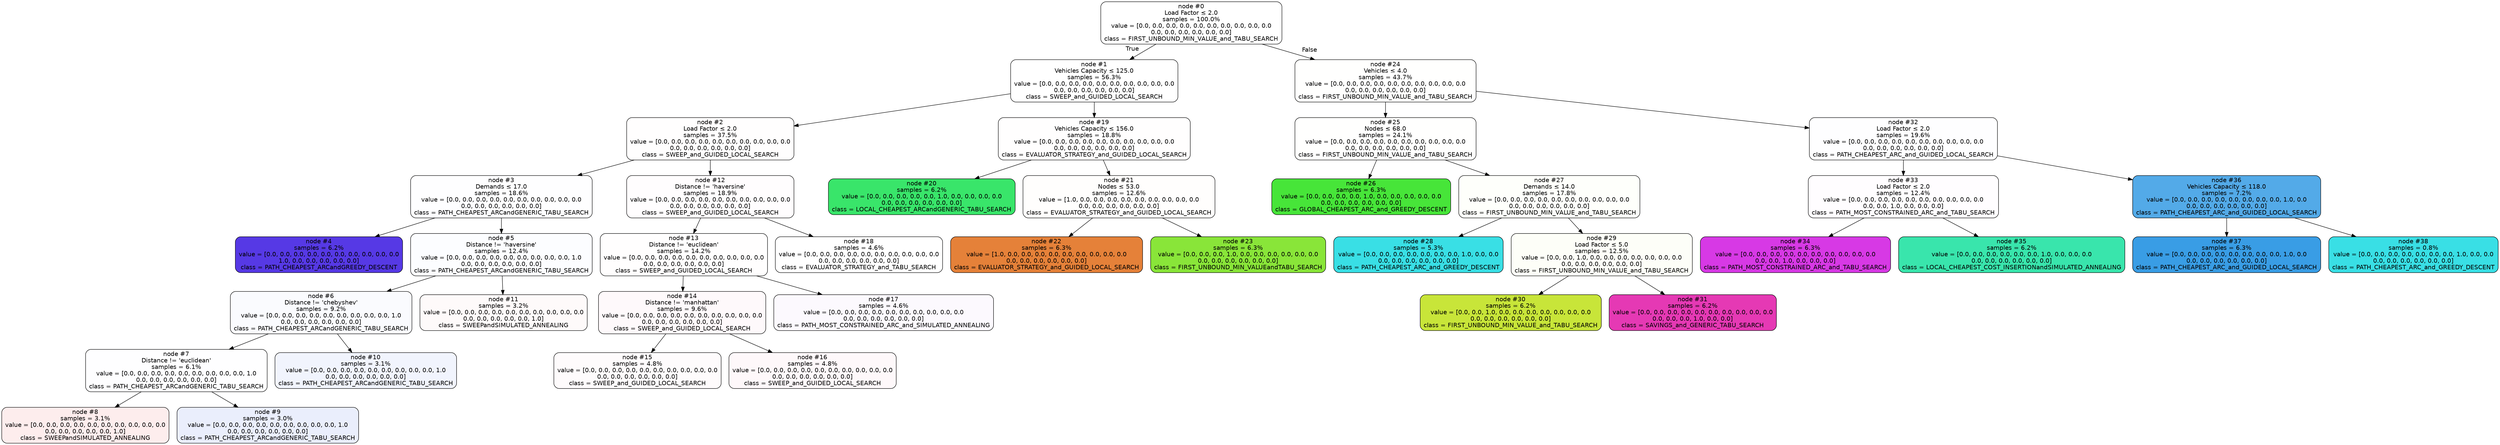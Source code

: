 digraph Tree {
node [shape=box, style="filled, rounded", color="black", fontname="helvetica"] ;
edge [fontname="helvetica"] ;
0 [label=<node #0<br/>Load Factor ≤ 2.0<br/>samples = 100.0%<br/>value = [0.0, 0.0, 0.0, 0.0, 0.0, 0.0, 0.0, 0.0, 0.0, 0.0<br/>0.0, 0.0, 0.0, 0.0, 0.0, 0.0]<br/>class = FIRST_UNBOUND_MIN_VALUE_and_TABU_SEARCH>, fillcolor="#ffffff"] ;
1 [label=<node #1<br/>Vehicles Capacity ≤ 125.0<br/>samples = 56.3%<br/>value = [0.0, 0.0, 0.0, 0.0, 0.0, 0.0, 0.0, 0.0, 0.0, 0.0<br/>0.0, 0.0, 0.0, 0.0, 0.0, 0.0]<br/>class = SWEEP_and_GUIDED_LOCAL_SEARCH>, fillcolor="#ffffff"] ;
0 -> 1 [labeldistance=2.5, labelangle=45, headlabel="True"] ;
2 [label=<node #2<br/>Load Factor ≤ 2.0<br/>samples = 37.5%<br/>value = [0.0, 0.0, 0.0, 0.0, 0.0, 0.0, 0.0, 0.0, 0.0, 0.0<br/>0.0, 0.0, 0.0, 0.0, 0.0, 0.0]<br/>class = SWEEP_and_GUIDED_LOCAL_SEARCH>, fillcolor="#fffefe"] ;
1 -> 2 ;
3 [label=<node #3<br/>Demands ≤ 17.0<br/>samples = 18.6%<br/>value = [0.0, 0.0, 0.0, 0.0, 0.0, 0.0, 0.0, 0.0, 0.0, 0.0<br/>0.0, 0.0, 0.0, 0.0, 0.0, 0.0]<br/>class = PATH_CHEAPEST_ARCandGENERIC_TABU_SEARCH>, fillcolor="#fefeff"] ;
2 -> 3 ;
4 [label=<node #4<br/>samples = 6.2%<br/>value = [0.0, 0.0, 0.0, 0.0, 0.0, 0.0, 0.0, 0.0, 0.0, 0.0<br/>1.0, 0.0, 0.0, 0.0, 0.0, 0.0]<br/>class = PATH_CHEAPEST_ARCandGREEDY_DESCENT>, fillcolor="#5639e5"] ;
3 -> 4 ;
5 [label=<node #5<br/>Distance != 'haversine'<br/>samples = 12.4%<br/>value = [0.0, 0.0, 0.0, 0.0, 0.0, 0.0, 0.0, 0.0, 0.0, 1.0<br/>0.0, 0.0, 0.0, 0.0, 0.0, 0.0]<br/>class = PATH_CHEAPEST_ARCandGENERIC_TABU_SEARCH>, fillcolor="#fcfdff"] ;
3 -> 5 ;
6 [label=<node #6<br/>Distance != 'chebyshev'<br/>samples = 9.2%<br/>value = [0.0, 0.0, 0.0, 0.0, 0.0, 0.0, 0.0, 0.0, 0.0, 1.0<br/>0.0, 0.0, 0.0, 0.0, 0.0, 0.0]<br/>class = PATH_CHEAPEST_ARCandGENERIC_TABU_SEARCH>, fillcolor="#fafbfe"] ;
5 -> 6 ;
7 [label=<node #7<br/>Distance != 'euclidean'<br/>samples = 6.1%<br/>value = [0.0, 0.0, 0.0, 0.0, 0.0, 0.0, 0.0, 0.0, 0.0, 1.0<br/>0.0, 0.0, 0.0, 0.0, 0.0, 0.0]<br/>class = PATH_CHEAPEST_ARCandGENERIC_TABU_SEARCH>, fillcolor="#fefeff"] ;
6 -> 7 ;
8 [label=<node #8<br/>samples = 3.1%<br/>value = [0.0, 0.0, 0.0, 0.0, 0.0, 0.0, 0.0, 0.0, 0.0, 0.0<br/>0.0, 0.0, 0.0, 0.0, 0.0, 1.0]<br/>class = SWEEPandSIMULATED_ANNEALING>, fillcolor="#fdeded"] ;
7 -> 8 ;
9 [label=<node #9<br/>samples = 3.0%<br/>value = [0.0, 0.0, 0.0, 0.0, 0.0, 0.0, 0.0, 0.0, 0.0, 1.0<br/>0.0, 0.0, 0.0, 0.0, 0.0, 0.0]<br/>class = PATH_CHEAPEST_ARCandGENERIC_TABU_SEARCH>, fillcolor="#eaeefc"] ;
7 -> 9 ;
10 [label=<node #10<br/>samples = 3.1%<br/>value = [0.0, 0.0, 0.0, 0.0, 0.0, 0.0, 0.0, 0.0, 0.0, 1.0<br/>0.0, 0.0, 0.0, 0.0, 0.0, 0.0]<br/>class = PATH_CHEAPEST_ARCandGENERIC_TABU_SEARCH>, fillcolor="#f1f4fd"] ;
6 -> 10 ;
11 [label=<node #11<br/>samples = 3.2%<br/>value = [0.0, 0.0, 0.0, 0.0, 0.0, 0.0, 0.0, 0.0, 0.0, 0.0<br/>0.0, 0.0, 0.0, 0.0, 0.0, 1.0]<br/>class = SWEEPandSIMULATED_ANNEALING>, fillcolor="#fefafa"] ;
5 -> 11 ;
12 [label=<node #12<br/>Distance != 'haversine'<br/>samples = 18.9%<br/>value = [0.0, 0.0, 0.0, 0.0, 0.0, 0.0, 0.0, 0.0, 0.0, 0.0<br/>0.0, 0.0, 0.0, 0.0, 0.0, 0.0]<br/>class = SWEEP_and_GUIDED_LOCAL_SEARCH>, fillcolor="#fffdfe"] ;
2 -> 12 ;
13 [label=<node #13<br/>Distance != 'euclidean'<br/>samples = 14.2%<br/>value = [0.0, 0.0, 0.0, 0.0, 0.0, 0.0, 0.0, 0.0, 0.0, 0.0<br/>0.0, 0.0, 0.0, 0.0, 0.0, 0.0]<br/>class = SWEEP_and_GUIDED_LOCAL_SEARCH>, fillcolor="#fffefe"] ;
12 -> 13 ;
14 [label=<node #14<br/>Distance != 'manhattan'<br/>samples = 9.6%<br/>value = [0.0, 0.0, 0.0, 0.0, 0.0, 0.0, 0.0, 0.0, 0.0, 0.0<br/>0.0, 0.0, 0.0, 0.0, 0.0, 0.0]<br/>class = SWEEP_and_GUIDED_LOCAL_SEARCH>, fillcolor="#fef9fb"] ;
13 -> 14 ;
15 [label=<node #15<br/>samples = 4.8%<br/>value = [0.0, 0.0, 0.0, 0.0, 0.0, 0.0, 0.0, 0.0, 0.0, 0.0<br/>0.0, 0.0, 0.0, 0.0, 0.0, 0.0]<br/>class = SWEEP_and_GUIDED_LOCAL_SEARCH>, fillcolor="#fefbfc"] ;
14 -> 15 ;
16 [label=<node #16<br/>samples = 4.8%<br/>value = [0.0, 0.0, 0.0, 0.0, 0.0, 0.0, 0.0, 0.0, 0.0, 0.0<br/>0.0, 0.0, 0.0, 0.0, 0.0, 0.0]<br/>class = SWEEP_and_GUIDED_LOCAL_SEARCH>, fillcolor="#fef8fa"] ;
14 -> 16 ;
17 [label=<node #17<br/>samples = 4.6%<br/>value = [0.0, 0.0, 0.0, 0.0, 0.0, 0.0, 0.0, 0.0, 0.0, 0.0<br/>0.0, 0.0, 0.0, 0.0, 0.0, 0.0]<br/>class = PATH_MOST_CONSTRAINED_ARC_and_SIMULATED_ANNEALING>, fillcolor="#fcf9fe"] ;
13 -> 17 ;
18 [label=<node #18<br/>samples = 4.6%<br/>value = [0.0, 0.0, 0.0, 0.0, 0.0, 0.0, 0.0, 0.0, 0.0, 0.0<br/>0.0, 0.0, 0.0, 0.0, 0.0, 0.0]<br/>class = EVALUATOR_STRATEGY_and_TABU_SEARCH>, fillcolor="#ffffff"] ;
12 -> 18 ;
19 [label=<node #19<br/>Vehicles Capacity ≤ 156.0<br/>samples = 18.8%<br/>value = [0.0, 0.0, 0.0, 0.0, 0.0, 0.0, 0.0, 0.0, 0.0, 0.0<br/>0.0, 0.0, 0.0, 0.0, 0.0, 0.0]<br/>class = EVALUATOR_STRATEGY_and_GUIDED_LOCAL_SEARCH>, fillcolor="#fffefe"] ;
1 -> 19 ;
20 [label=<node #20<br/>samples = 6.2%<br/>value = [0.0, 0.0, 0.0, 0.0, 0.0, 1.0, 0.0, 0.0, 0.0, 0.0<br/>0.0, 0.0, 0.0, 0.0, 0.0, 0.0]<br/>class = LOCAL_CHEAPEST_ARCandGENERIC_TABU_SEARCH>, fillcolor="#39e56a"] ;
19 -> 20 ;
21 [label=<node #21<br/>Nodes ≤ 53.0<br/>samples = 12.6%<br/>value = [1.0, 0.0, 0.0, 0.0, 0.0, 0.0, 0.0, 0.0, 0.0, 0.0<br/>0.0, 0.0, 0.0, 0.0, 0.0, 0.0]<br/>class = EVALUATOR_STRATEGY_and_GUIDED_LOCAL_SEARCH>, fillcolor="#fffefd"] ;
19 -> 21 ;
22 [label=<node #22<br/>samples = 6.3%<br/>value = [1.0, 0.0, 0.0, 0.0, 0.0, 0.0, 0.0, 0.0, 0.0, 0.0<br/>0.0, 0.0, 0.0, 0.0, 0.0, 0.0]<br/>class = EVALUATOR_STRATEGY_and_GUIDED_LOCAL_SEARCH>, fillcolor="#e58139"] ;
21 -> 22 ;
23 [label=<node #23<br/>samples = 6.3%<br/>value = [0.0, 0.0, 0.0, 1.0, 0.0, 0.0, 0.0, 0.0, 0.0, 0.0<br/>0.0, 0.0, 0.0, 0.0, 0.0, 0.0]<br/>class = FIRST_UNBOUND_MIN_VALUEandTABU_SEARCH>, fillcolor="#89e539"] ;
21 -> 23 ;
24 [label=<node #24<br/>Vehicles ≤ 4.0<br/>samples = 43.7%<br/>value = [0.0, 0.0, 0.0, 0.0, 0.0, 0.0, 0.0, 0.0, 0.0, 0.0<br/>0.0, 0.0, 0.0, 0.0, 0.0, 0.0]<br/>class = FIRST_UNBOUND_MIN_VALUE_and_TABU_SEARCH>, fillcolor="#fffffe"] ;
0 -> 24 [labeldistance=2.5, labelangle=-45, headlabel="False"] ;
25 [label=<node #25<br/>Nodes ≤ 68.0<br/>samples = 24.1%<br/>value = [0.0, 0.0, 0.0, 0.0, 0.0, 0.0, 0.0, 0.0, 0.0, 0.0<br/>0.0, 0.0, 0.0, 0.0, 0.0, 0.0]<br/>class = FIRST_UNBOUND_MIN_VALUE_and_TABU_SEARCH>, fillcolor="#fffffe"] ;
24 -> 25 ;
26 [label=<node #26<br/>samples = 6.3%<br/>value = [0.0, 0.0, 0.0, 0.0, 1.0, 0.0, 0.0, 0.0, 0.0, 0.0<br/>0.0, 0.0, 0.0, 0.0, 0.0, 0.0]<br/>class = GLOBAL_CHEAPEST_ARC_and_GREEDY_DESCENT>, fillcolor="#47e539"] ;
25 -> 26 ;
27 [label=<node #27<br/>Demands ≤ 14.0<br/>samples = 17.8%<br/>value = [0.0, 0.0, 0.0, 0.0, 0.0, 0.0, 0.0, 0.0, 0.0, 0.0<br/>0.0, 0.0, 0.0, 0.0, 0.0, 0.0]<br/>class = FIRST_UNBOUND_MIN_VALUE_and_TABU_SEARCH>, fillcolor="#fefffb"] ;
25 -> 27 ;
28 [label=<node #28<br/>samples = 5.3%<br/>value = [0.0, 0.0, 0.0, 0.0, 0.0, 0.0, 0.0, 1.0, 0.0, 0.0<br/>0.0, 0.0, 0.0, 0.0, 0.0, 0.0]<br/>class = PATH_CHEAPEST_ARC_and_GREEDY_DESCENT>, fillcolor="#39dfe5"] ;
27 -> 28 ;
29 [label=<node #29<br/>Load Factor ≤ 5.0<br/>samples = 12.5%<br/>value = [0.0, 0.0, 1.0, 0.0, 0.0, 0.0, 0.0, 0.0, 0.0, 0.0<br/>0.0, 0.0, 0.0, 0.0, 0.0, 0.0]<br/>class = FIRST_UNBOUND_MIN_VALUE_and_TABU_SEARCH>, fillcolor="#fdfef8"] ;
27 -> 29 ;
30 [label=<node #30<br/>samples = 6.2%<br/>value = [0.0, 0.0, 1.0, 0.0, 0.0, 0.0, 0.0, 0.0, 0.0, 0.0<br/>0.0, 0.0, 0.0, 0.0, 0.0, 0.0]<br/>class = FIRST_UNBOUND_MIN_VALUE_and_TABU_SEARCH>, fillcolor="#c8e539"] ;
29 -> 30 ;
31 [label=<node #31<br/>samples = 6.2%<br/>value = [0.0, 0.0, 0.0, 0.0, 0.0, 0.0, 0.0, 0.0, 0.0, 0.0<br/>0.0, 0.0, 0.0, 1.0, 0.0, 0.0]<br/>class = SAVINGS_and_GENERIC_TABU_SEARCH>, fillcolor="#e539b4"] ;
29 -> 31 ;
32 [label=<node #32<br/>Load Factor ≤ 2.0<br/>samples = 19.6%<br/>value = [0.0, 0.0, 0.0, 0.0, 0.0, 0.0, 0.0, 0.0, 0.0, 0.0<br/>0.0, 0.0, 0.0, 0.0, 0.0, 0.0]<br/>class = PATH_CHEAPEST_ARC_and_GUIDED_LOCAL_SEARCH>, fillcolor="#fefeff"] ;
24 -> 32 ;
33 [label=<node #33<br/>Load Factor ≤ 2.0<br/>samples = 12.4%<br/>value = [0.0, 0.0, 0.0, 0.0, 0.0, 0.0, 0.0, 0.0, 0.0, 0.0<br/>0.0, 0.0, 1.0, 0.0, 0.0, 0.0]<br/>class = PATH_MOST_CONSTRAINED_ARC_and_TABU_SEARCH>, fillcolor="#fffdff"] ;
32 -> 33 ;
34 [label=<node #34<br/>samples = 6.3%<br/>value = [0.0, 0.0, 0.0, 0.0, 0.0, 0.0, 0.0, 0.0, 0.0, 0.0<br/>0.0, 0.0, 1.0, 0.0, 0.0, 0.0]<br/>class = PATH_MOST_CONSTRAINED_ARC_and_TABU_SEARCH>, fillcolor="#d739e5"] ;
33 -> 34 ;
35 [label=<node #35<br/>samples = 6.2%<br/>value = [0.0, 0.0, 0.0, 0.0, 0.0, 0.0, 1.0, 0.0, 0.0, 0.0<br/>0.0, 0.0, 0.0, 0.0, 0.0, 0.0]<br/>class = LOCAL_CHEAPEST_COST_INSERTIONandSIMULATED_ANNEALING>, fillcolor="#39e5ac"] ;
33 -> 35 ;
36 [label=<node #36<br/>Vehicles Capacity ≤ 118.0<br/>samples = 7.2%<br/>value = [0.0, 0.0, 0.0, 0.0, 0.0, 0.0, 0.0, 0.0, 1.0, 0.0<br/>0.0, 0.0, 0.0, 0.0, 0.0, 0.0]<br/>class = PATH_CHEAPEST_ARC_and_GUIDED_LOCAL_SEARCH>, fillcolor="#53aae8"] ;
32 -> 36 ;
37 [label=<node #37<br/>samples = 6.3%<br/>value = [0.0, 0.0, 0.0, 0.0, 0.0, 0.0, 0.0, 0.0, 1.0, 0.0<br/>0.0, 0.0, 0.0, 0.0, 0.0, 0.0]<br/>class = PATH_CHEAPEST_ARC_and_GUIDED_LOCAL_SEARCH>, fillcolor="#399de5"] ;
36 -> 37 ;
38 [label=<node #38<br/>samples = 0.8%<br/>value = [0.0, 0.0, 0.0, 0.0, 0.0, 0.0, 0.0, 1.0, 0.0, 0.0<br/>0.0, 0.0, 0.0, 0.0, 0.0, 0.0]<br/>class = PATH_CHEAPEST_ARC_and_GREEDY_DESCENT>, fillcolor="#39dfe5"] ;
36 -> 38 ;
}